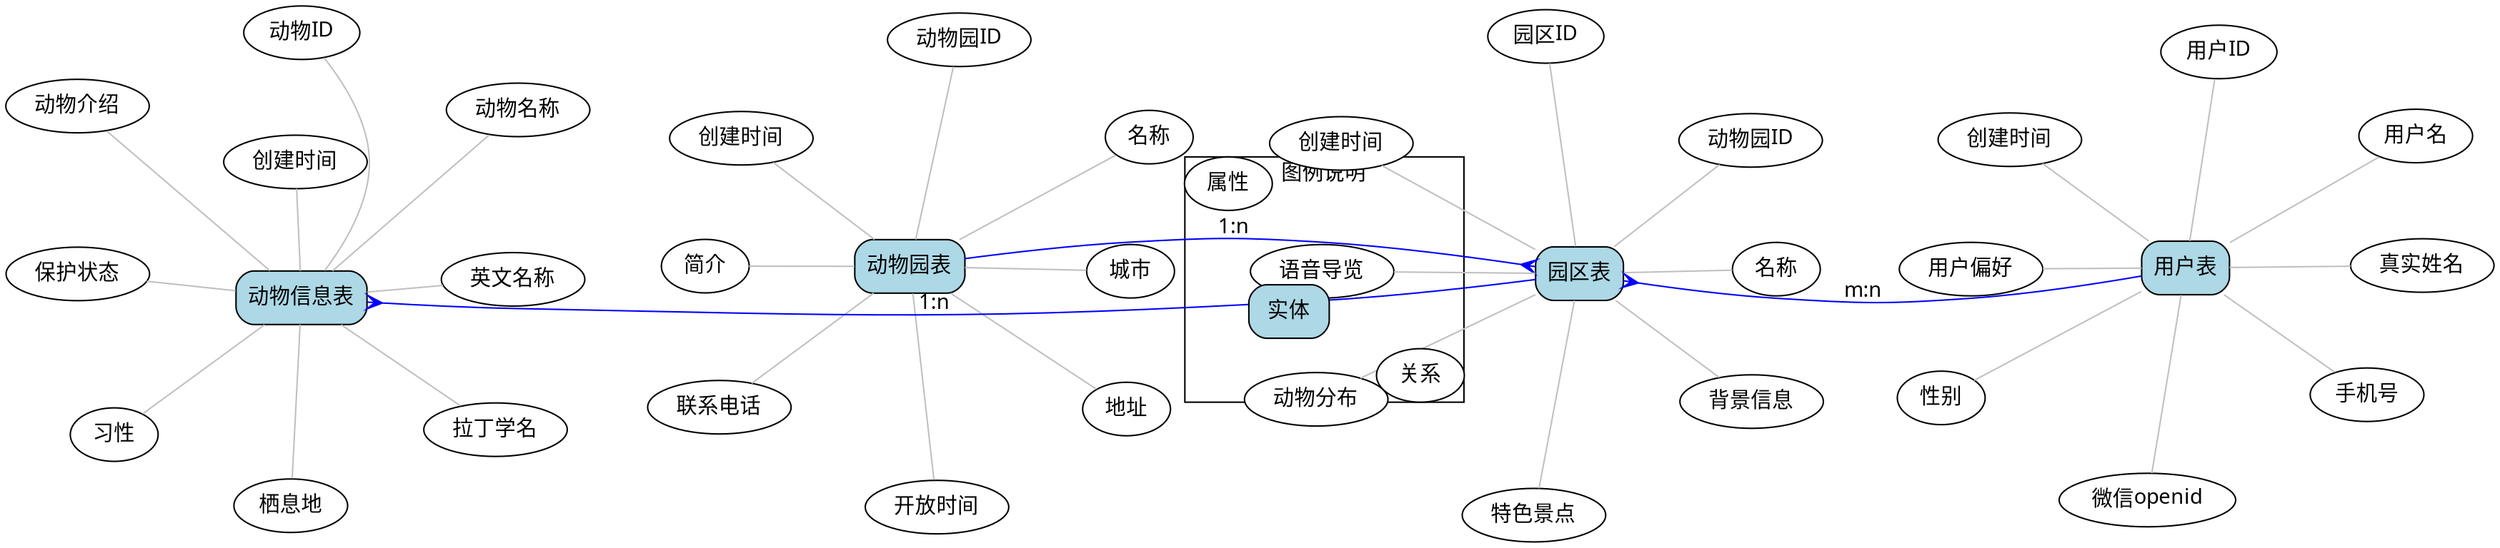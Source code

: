 digraph ER {
    // 图的全局设置
    rankdir=TB;
    splines=spline;
    node [fontname="Microsoft YaHei"];
    edge [fontname="Microsoft YaHei"];
    
    // 设置布局
    layout=neato;
    overlap=false;
    sep="+25,25";
    
    // 实体和属性的基本样式
    node [shape=box, style="rounded,filled", fillcolor=lightblue];

    // 动物信息表及其属性
    animals [label="动物信息表", pos="0,0!"];
    node [shape=ellipse, style="filled", fillcolor=white];
    animal_id [label="动物ID", pos="0,2!"];
    animal_name [label="动物名称", pos="1.5,1.5!"];
    animal_ename [label="英文名称", pos="2,0!"];
    animal_sname [label="拉丁学名", pos="1.5,-1.5!"];
    animal_habitat [label="栖息地", pos="0,-2!"];
    animal_behavior [label="习性", pos="-1.5,-1.5!"];
    animal_status [label="保护状态", pos="-2,0!"];
    animal_desc [label="动物介绍", pos="-1.5,1.5!"];
    animal_created [label="创建时间", pos="0,1!"];

    // 动物园表及其属性
    node [shape=box, style="rounded,filled", fillcolor=lightblue];
    zoos [label="动物园表", pos="8,0!"];
    node [shape=ellipse, style="filled", fillcolor=white];
    zoo_id [label="动物园ID", pos="8,2!"];
    zoo_name [label="名称", pos="9.5,1.5!"];
    zoo_city [label="城市", pos="10,0!"];
    zoo_address [label="地址", pos="9.5,-1.5!"];
    zoo_hours [label="开放时间", pos="8,-2!"];
    zoo_phone [label="联系电话", pos="6.5,-1.5!"];
    zoo_desc [label="简介", pos="6,0!"];
    zoo_created [label="创建时间", pos="6.5,1.5!"];

    // 园区表及其属性
    node [shape=box, style="rounded,filled", fillcolor=lightblue];
    parks [label="园区表", pos="16,0!"];
    node [shape=ellipse, style="filled", fillcolor=white];
    park_id [label="园区ID", pos="16,2!"];
    park_zoo_id [label="动物园ID", pos="17.5,1.5!"];
    park_name [label="名称", pos="18,0!"];
    park_background [label="背景信息", pos="17.5,-1.5!"];
    park_features [label="特色景点", pos="16,-2!"];
    park_distribution [label="动物分布", pos="14.5,-1.5!"];
    park_guide [label="语音导览", pos="14,0!"];
    park_created [label="创建时间", pos="14.5,1.5!"];

    // 用户表及其属性
    node [shape=box, style="rounded,filled", fillcolor=lightblue];
    users [label="用户表", pos="24,0!"];
    node [shape=ellipse, style="filled", fillcolor=white];
    user_id [label="用户ID", pos="24,2!"];
    user_name [label="用户名", pos="25.5,1.5!"];
    user_real_name [label="真实姓名", pos="26,0!"];
    user_phone [label="手机号", pos="25.5,-1.5!"];
    user_openid [label="微信openid", pos="24,-2!"];
    user_gender [label="性别", pos="22.5,-1.5!"];
    user_preference [label="用户偏好", pos="22,0!"];
    user_created [label="创建时间", pos="22.5,1.5!"];

    // 连接实体和属性
    edge [dir=none, color=gray];
    
    // 动物信息表的属性连接
    animals -> {animal_id animal_name animal_ename animal_sname animal_habitat 
               animal_behavior animal_status animal_desc animal_created};
               
    // 动物园表的属性连接
    zoos -> {zoo_id zoo_name zoo_city zoo_address zoo_hours 
             zoo_phone zoo_desc zoo_created};
             
    // 园区表的属性连接
    parks -> {park_id park_zoo_id park_name park_background park_features 
              park_distribution park_guide park_created};
              
    // 用户表的属性连接
    users -> {user_id user_name user_real_name user_phone user_openid 
              user_gender user_preference user_created};

    // 实体间的关系
    edge [dir=both, arrowhead=crow, arrowtail=none, color=blue, constraint=false];
    zoos -> parks [label="1:n"];
    parks -> animals [label="1:n"];
    users -> parks [label="m:n"];

    // 图例
    subgraph cluster_legend {
        label="图例说明";
        node [shape=box, style="rounded,filled", fillcolor=lightblue];
        legend_entity [label="实体"];
        node [shape=ellipse, style="filled", fillcolor=white];
        legend_attribute [label="属性"];
        edge [dir=both, arrowhead=crow, arrowtail=none, color=blue];
        legend_relation [label="关系"];
    }
} 